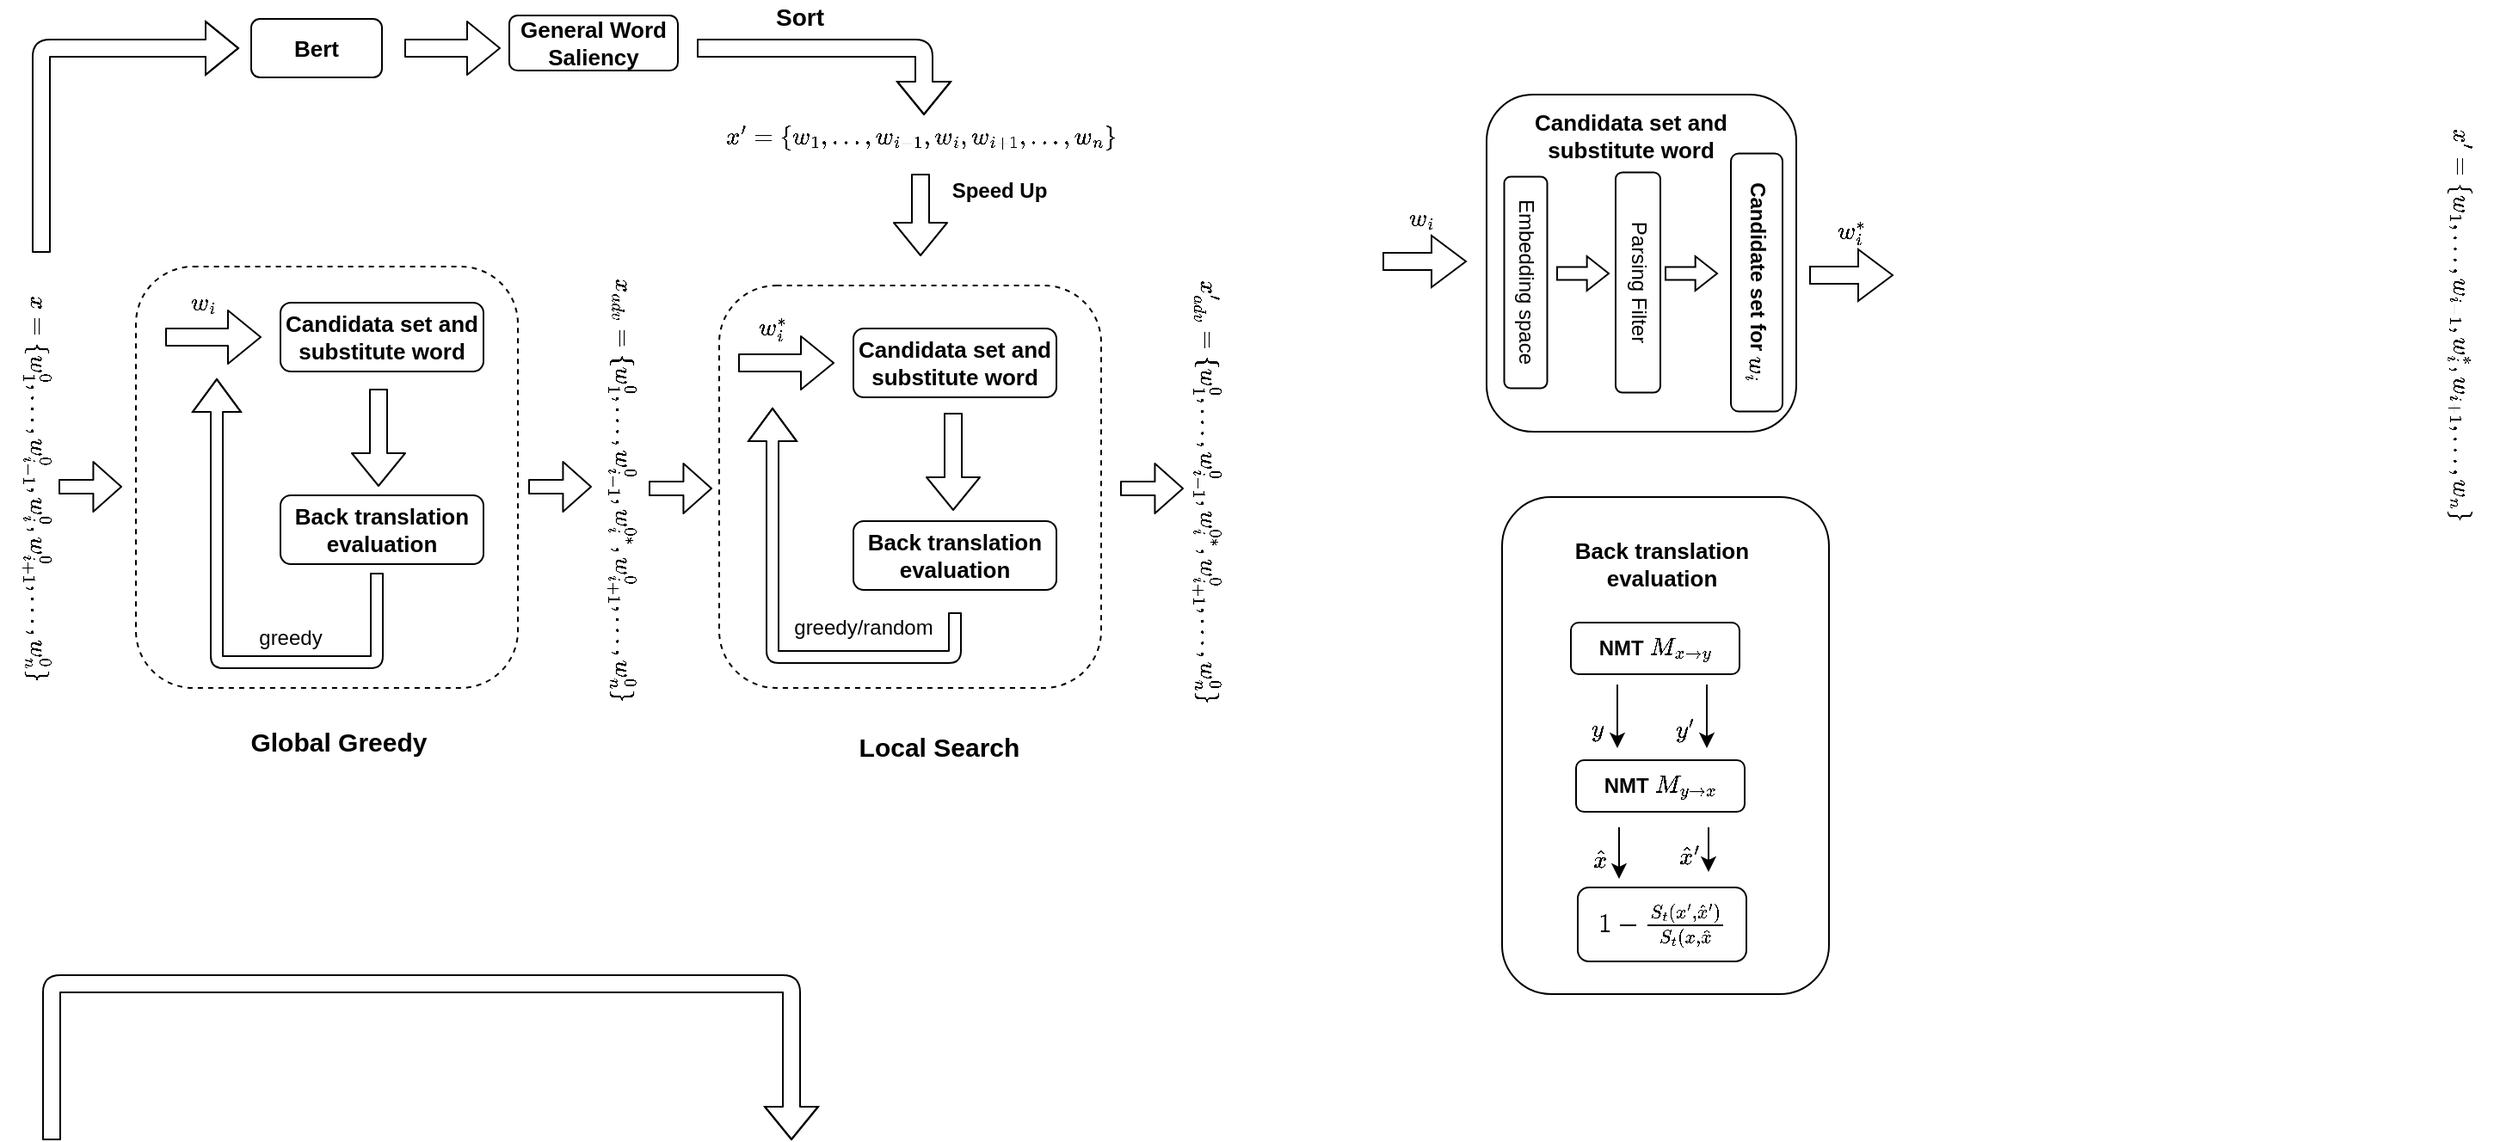 <mxfile version="14.2.7" type="github">
  <diagram id="RtHO7GpxdCiPIvidPPBW" name="Page-1">
    <mxGraphModel dx="1038" dy="548" grid="0" gridSize="10" guides="0" tooltips="1" connect="0" arrows="0" fold="1" page="1" pageScale="1" pageWidth="827" pageHeight="1169" math="1" shadow="0">
      <root>
        <mxCell id="0" />
        <mxCell id="1" parent="0" />
        <mxCell id="eq9NkoFH_JwomYph_lc1-87" value="" style="rounded=1;whiteSpace=wrap;html=1;labelBackgroundColor=none;glass=0;fillColor=none;" vertex="1" parent="1">
          <mxGeometry x="904" y="324" width="190" height="289" as="geometry" />
        </mxCell>
        <mxCell id="eq9NkoFH_JwomYph_lc1-74" value="" style="rounded=1;whiteSpace=wrap;html=1;glass=0;labelBackgroundColor=none;fillColor=none;dashed=1;" vertex="1" parent="1">
          <mxGeometry x="110" y="190" width="222" height="245" as="geometry" />
        </mxCell>
        <mxCell id="eq9NkoFH_JwomYph_lc1-73" value="" style="rounded=1;whiteSpace=wrap;html=1;glass=0;labelBackgroundColor=none;fillColor=none;dashed=1;" vertex="1" parent="1">
          <mxGeometry x="449" y="201" width="222" height="234" as="geometry" />
        </mxCell>
        <mxCell id="eq9NkoFH_JwomYph_lc1-9" value="" style="rounded=1;whiteSpace=wrap;html=1;labelBackgroundColor=none;glass=0;fillColor=none;" vertex="1" parent="1">
          <mxGeometry x="895" y="90" width="180" height="196" as="geometry" />
        </mxCell>
        <mxCell id="gSE59t6PXgKEy8AZ4u2M-23" value="Parsing Filter" style="rounded=1;whiteSpace=wrap;html=1;rotation=90;" parent="1" vertex="1">
          <mxGeometry x="919" y="186.25" width="128" height="26" as="geometry" />
        </mxCell>
        <mxCell id="gSE59t6PXgKEy8AZ4u2M-24" value="Embedding space" style="rounded=1;whiteSpace=wrap;html=1;rotation=90;" parent="1" vertex="1">
          <mxGeometry x="856.25" y="186.75" width="123" height="25" as="geometry" />
        </mxCell>
        <mxCell id="gSE59t6PXgKEy8AZ4u2M-25" value="&lt;b&gt;Candidate set for \(w_i\)&lt;/b&gt;" style="rounded=1;whiteSpace=wrap;html=1;rotation=90;" parent="1" vertex="1">
          <mxGeometry x="977" y="184.25" width="150" height="30" as="geometry" />
        </mxCell>
        <mxCell id="eq9NkoFH_JwomYph_lc1-5" value="&lt;span&gt;\(w^*_i\)&lt;/span&gt;" style="text;html=1;strokeColor=none;fillColor=none;align=center;verticalAlign=middle;whiteSpace=wrap;rounded=0;labelBackgroundColor=none;" vertex="1" parent="1">
          <mxGeometry x="1087" y="160" width="40" height="20" as="geometry" />
        </mxCell>
        <mxCell id="eq9NkoFH_JwomYph_lc1-10" value="&lt;b&gt;&lt;font style=&quot;font-size: 13px&quot;&gt;Candidata set and substitute word&lt;/font&gt;&lt;/b&gt;" style="text;html=1;strokeColor=none;fillColor=none;align=center;verticalAlign=middle;whiteSpace=wrap;rounded=0;glass=0;labelBackgroundColor=none;" vertex="1" parent="1">
          <mxGeometry x="909" y="94" width="140" height="40" as="geometry" />
        </mxCell>
        <mxCell id="eq9NkoFH_JwomYph_lc1-12" value="" style="shadow=0;dashed=0;align=center;verticalAlign=middle;shape=mxgraph.arrows2.arrow;dy=0.62;dx=12.67;notch=0;labelBackgroundColor=none;labelBorderColor=none;html=1;" vertex="1" parent="1">
          <mxGeometry x="936" y="184" width="30" height="20" as="geometry" />
        </mxCell>
        <mxCell id="eq9NkoFH_JwomYph_lc1-13" value="" style="shadow=0;dashed=0;align=center;verticalAlign=middle;shape=mxgraph.arrows2.arrow;dy=0.62;dx=12.67;notch=0;labelBackgroundColor=none;labelBorderColor=none;html=1;" vertex="1" parent="1">
          <mxGeometry x="999" y="184" width="30" height="20" as="geometry" />
        </mxCell>
        <mxCell id="eq9NkoFH_JwomYph_lc1-14" value="&lt;b&gt;&lt;font style=&quot;font-size: 15px&quot;&gt;Global Greedy&lt;/font&gt;&lt;/b&gt;" style="text;html=1;strokeColor=none;fillColor=none;align=center;verticalAlign=middle;whiteSpace=wrap;rounded=0;glass=0;labelBackgroundColor=none;" vertex="1" parent="1">
          <mxGeometry x="158" y="446" width="140" height="40" as="geometry" />
        </mxCell>
        <mxCell id="eq9NkoFH_JwomYph_lc1-16" value="&lt;span style=&quot;font-size: 15px&quot;&gt;&lt;b&gt;Local Search&lt;/b&gt;&lt;/span&gt;" style="text;html=1;strokeColor=none;fillColor=none;align=center;verticalAlign=middle;whiteSpace=wrap;rounded=0;glass=0;labelBackgroundColor=none;" vertex="1" parent="1">
          <mxGeometry x="507" y="449" width="140" height="40" as="geometry" />
        </mxCell>
        <mxCell id="eq9NkoFH_JwomYph_lc1-17" value="\(x = \{w^0_1,...,w^0_{i-1},w^0_{i},w^0_{i+1}&lt;br&gt;,...,w^0_{n}&lt;br&gt;\}\)" style="text;html=1;strokeColor=none;fillColor=none;align=center;verticalAlign=middle;rounded=0;glass=0;labelBackgroundColor=none;labelBorderColor=none;rotation=90;" vertex="1" parent="1">
          <mxGeometry x="-67" y="299" width="241" height="39" as="geometry" />
        </mxCell>
        <mxCell id="eq9NkoFH_JwomYph_lc1-19" value="&lt;b&gt;NMT \(M_{x\rightarrow&lt;br&gt;y}\)&lt;/b&gt;" style="rounded=1;whiteSpace=wrap;html=1;glass=0;labelBackgroundColor=none;fillColor=none;" vertex="1" parent="1">
          <mxGeometry x="944" y="397" width="98" height="30" as="geometry" />
        </mxCell>
        <mxCell id="eq9NkoFH_JwomYph_lc1-21" value="\(x&#39; = \{w_1,...,w_{i-1},w^*_{i},w_{i+1}&lt;br&gt;,...,w_{n}&lt;br&gt;\}\)" style="text;html=1;strokeColor=none;fillColor=none;align=center;verticalAlign=middle;rounded=0;glass=0;labelBackgroundColor=none;labelBorderColor=none;rotation=90;" vertex="1" parent="1">
          <mxGeometry x="1341" y="204" width="241" height="39" as="geometry" />
        </mxCell>
        <mxCell id="eq9NkoFH_JwomYph_lc1-22" value="&lt;b&gt;NMT \(M_{y\rightarrow&lt;br&gt;x}\)&lt;/b&gt;" style="rounded=1;whiteSpace=wrap;html=1;glass=0;labelBackgroundColor=none;fillColor=none;" vertex="1" parent="1">
          <mxGeometry x="947" y="477" width="98" height="30" as="geometry" />
        </mxCell>
        <mxCell id="eq9NkoFH_JwomYph_lc1-23" value="" style="endArrow=classic;html=1;entryX=1.111;entryY=1.111;entryDx=0;entryDy=0;entryPerimeter=0;" edge="1" parent="1" target="eq9NkoFH_JwomYph_lc1-24">
          <mxGeometry width="50" height="50" relative="1" as="geometry">
            <mxPoint x="971" y="433" as="sourcePoint" />
            <mxPoint x="971" y="486" as="targetPoint" />
          </mxGeometry>
        </mxCell>
        <mxCell id="eq9NkoFH_JwomYph_lc1-24" value="\(y\)" style="text;html=1;strokeColor=none;fillColor=none;align=center;verticalAlign=middle;whiteSpace=wrap;rounded=0;glass=0;labelBackgroundColor=none;" vertex="1" parent="1">
          <mxGeometry x="951" y="450" width="18" height="18" as="geometry" />
        </mxCell>
        <mxCell id="eq9NkoFH_JwomYph_lc1-25" value="\(y&#39;\)" style="text;html=1;strokeColor=none;fillColor=none;align=center;verticalAlign=middle;whiteSpace=wrap;rounded=0;glass=0;labelBackgroundColor=none;" vertex="1" parent="1">
          <mxGeometry x="1000" y="450" width="20" height="20" as="geometry" />
        </mxCell>
        <mxCell id="eq9NkoFH_JwomYph_lc1-26" value="" style="endArrow=classic;html=1;" edge="1" parent="1">
          <mxGeometry width="50" height="50" relative="1" as="geometry">
            <mxPoint x="1023" y="433" as="sourcePoint" />
            <mxPoint x="1023" y="470" as="targetPoint" />
          </mxGeometry>
        </mxCell>
        <mxCell id="eq9NkoFH_JwomYph_lc1-28" value="&lt;font style=&quot;font-size: 13px&quot;&gt;\(1 - \frac{S_t(x&#39;,\hat{x}&#39;)}{S_t(x,\hat{x}}\)&lt;/font&gt;" style="rounded=1;whiteSpace=wrap;html=1;glass=0;labelBackgroundColor=none;fillColor=none;" vertex="1" parent="1">
          <mxGeometry x="948" y="551" width="98" height="43" as="geometry" />
        </mxCell>
        <mxCell id="eq9NkoFH_JwomYph_lc1-29" value="" style="endArrow=classic;html=1;entryX=1.111;entryY=1.111;entryDx=0;entryDy=0;entryPerimeter=0;" edge="1" parent="1" target="eq9NkoFH_JwomYph_lc1-30">
          <mxGeometry width="50" height="50" relative="1" as="geometry">
            <mxPoint x="972" y="516" as="sourcePoint" />
            <mxPoint x="972" y="569" as="targetPoint" />
          </mxGeometry>
        </mxCell>
        <mxCell id="eq9NkoFH_JwomYph_lc1-30" value="\(\hat{x}\)" style="text;html=1;strokeColor=none;fillColor=none;align=center;verticalAlign=middle;whiteSpace=wrap;rounded=0;glass=0;labelBackgroundColor=none;" vertex="1" parent="1">
          <mxGeometry x="952" y="526" width="18" height="18" as="geometry" />
        </mxCell>
        <mxCell id="eq9NkoFH_JwomYph_lc1-31" value="\(\hat{x}&#39;\)" style="text;html=1;strokeColor=none;fillColor=none;align=center;verticalAlign=middle;whiteSpace=wrap;rounded=0;glass=0;labelBackgroundColor=none;" vertex="1" parent="1">
          <mxGeometry x="1003" y="523" width="20" height="20" as="geometry" />
        </mxCell>
        <mxCell id="eq9NkoFH_JwomYph_lc1-32" value="" style="endArrow=classic;html=1;" edge="1" parent="1">
          <mxGeometry width="50" height="50" relative="1" as="geometry">
            <mxPoint x="1024" y="516" as="sourcePoint" />
            <mxPoint x="1024" y="542" as="targetPoint" />
          </mxGeometry>
        </mxCell>
        <mxCell id="eq9NkoFH_JwomYph_lc1-35" value="&lt;b&gt;&lt;font style=&quot;font-size: 13px&quot;&gt;Back translation evaluation&lt;/font&gt;&lt;/b&gt;" style="text;html=1;strokeColor=none;fillColor=none;align=center;verticalAlign=middle;whiteSpace=wrap;rounded=0;glass=0;labelBackgroundColor=none;" vertex="1" parent="1">
          <mxGeometry x="927" y="343" width="140" height="40" as="geometry" />
        </mxCell>
        <mxCell id="eq9NkoFH_JwomYph_lc1-47" value="" style="shape=flexArrow;endArrow=classic;html=1;width=7;" edge="1" parent="1">
          <mxGeometry width="50" height="50" relative="1" as="geometry">
            <mxPoint x="250" y="368" as="sourcePoint" />
            <mxPoint x="157" y="255" as="targetPoint" />
            <Array as="points">
              <mxPoint x="250" y="420" />
              <mxPoint x="157" y="420" />
            </Array>
          </mxGeometry>
        </mxCell>
        <mxCell id="eq9NkoFH_JwomYph_lc1-4" value="&lt;span&gt;\(w_i\)&lt;/span&gt;" style="text;html=1;strokeColor=none;fillColor=none;align=center;verticalAlign=middle;whiteSpace=wrap;rounded=0;labelBackgroundColor=none;" vertex="1" parent="1">
          <mxGeometry x="129" y="201" width="40" height="20" as="geometry" />
        </mxCell>
        <mxCell id="eq9NkoFH_JwomYph_lc1-36" value="&lt;b&gt;&lt;font style=&quot;font-size: 13px&quot;&gt;Candidata set and substitute word&lt;/font&gt;&lt;/b&gt;" style="rounded=1;whiteSpace=wrap;html=1;glass=0;labelBackgroundColor=none;fillColor=none;" vertex="1" parent="1">
          <mxGeometry x="194" y="211" width="118" height="40" as="geometry" />
        </mxCell>
        <mxCell id="eq9NkoFH_JwomYph_lc1-38" value="&lt;b&gt;&lt;font style=&quot;font-size: 13px&quot;&gt;Back translation evaluation&lt;/font&gt;&lt;/b&gt;" style="rounded=1;whiteSpace=wrap;html=1;glass=0;labelBackgroundColor=none;fillColor=none;" vertex="1" parent="1">
          <mxGeometry x="194" y="323" width="118" height="40" as="geometry" />
        </mxCell>
        <mxCell id="eq9NkoFH_JwomYph_lc1-46" value="" style="shape=flexArrow;endArrow=classic;html=1;" edge="1" parent="1">
          <mxGeometry width="50" height="50" relative="1" as="geometry">
            <mxPoint x="127" y="231" as="sourcePoint" />
            <mxPoint x="183" y="231" as="targetPoint" />
          </mxGeometry>
        </mxCell>
        <mxCell id="eq9NkoFH_JwomYph_lc1-48" value="" style="shape=flexArrow;endArrow=classic;html=1;" edge="1" parent="1">
          <mxGeometry width="50" height="50" relative="1" as="geometry">
            <mxPoint x="251" y="261" as="sourcePoint" />
            <mxPoint x="251" y="318" as="targetPoint" />
          </mxGeometry>
        </mxCell>
        <mxCell id="eq9NkoFH_JwomYph_lc1-49" value="\(x_{adv} = \{w^0_1,...,w^0_{i-1},w^{0*}_{i},w^0_{i+1}&lt;br&gt;,...,w^0_{n}&lt;br&gt;\}\)" style="text;html=1;strokeColor=none;fillColor=none;align=center;verticalAlign=middle;rounded=0;glass=0;labelBackgroundColor=none;labelBorderColor=none;rotation=90;" vertex="1" parent="1">
          <mxGeometry x="273" y="300" width="241" height="39" as="geometry" />
        </mxCell>
        <mxCell id="eq9NkoFH_JwomYph_lc1-51" value="" style="shape=flexArrow;endArrow=classic;html=1;" edge="1" parent="1">
          <mxGeometry width="50" height="50" relative="1" as="geometry">
            <mxPoint x="61" y="698" as="sourcePoint" />
            <mxPoint x="491" y="698" as="targetPoint" />
            <Array as="points">
              <mxPoint x="61" y="607" />
              <mxPoint x="491" y="607" />
            </Array>
          </mxGeometry>
        </mxCell>
        <mxCell id="eq9NkoFH_JwomYph_lc1-52" value="&lt;b&gt;&lt;font style=&quot;font-size: 13px&quot;&gt;General Word Saliency&lt;/font&gt;&lt;/b&gt;" style="rounded=1;whiteSpace=wrap;html=1;glass=0;labelBackgroundColor=none;fillColor=none;" vertex="1" parent="1">
          <mxGeometry x="327" y="44" width="98" height="32" as="geometry" />
        </mxCell>
        <mxCell id="eq9NkoFH_JwomYph_lc1-53" value="" style="shape=flexArrow;endArrow=classic;html=1;width=7;" edge="1" parent="1">
          <mxGeometry width="50" height="50" relative="1" as="geometry">
            <mxPoint x="586" y="391" as="sourcePoint" />
            <mxPoint x="480" y="272" as="targetPoint" />
            <Array as="points">
              <mxPoint x="586" y="417" />
              <mxPoint x="480" y="417" />
            </Array>
          </mxGeometry>
        </mxCell>
        <mxCell id="eq9NkoFH_JwomYph_lc1-54" value="&lt;span&gt;\(w^*_i\)&lt;/span&gt;" style="text;html=1;strokeColor=none;fillColor=none;align=center;verticalAlign=middle;whiteSpace=wrap;rounded=0;labelBackgroundColor=none;" vertex="1" parent="1">
          <mxGeometry x="460" y="216" width="40" height="20" as="geometry" />
        </mxCell>
        <mxCell id="eq9NkoFH_JwomYph_lc1-55" value="&lt;b&gt;&lt;font style=&quot;font-size: 13px&quot;&gt;Candidata set and substitute word&lt;/font&gt;&lt;/b&gt;" style="rounded=1;whiteSpace=wrap;html=1;glass=0;labelBackgroundColor=none;fillColor=none;" vertex="1" parent="1">
          <mxGeometry x="527" y="226" width="118" height="40" as="geometry" />
        </mxCell>
        <mxCell id="eq9NkoFH_JwomYph_lc1-56" value="&lt;b&gt;&lt;font style=&quot;font-size: 13px&quot;&gt;Back translation evaluation&lt;/font&gt;&lt;/b&gt;" style="rounded=1;whiteSpace=wrap;html=1;glass=0;labelBackgroundColor=none;fillColor=none;" vertex="1" parent="1">
          <mxGeometry x="527" y="338" width="118" height="40" as="geometry" />
        </mxCell>
        <mxCell id="eq9NkoFH_JwomYph_lc1-57" value="" style="shape=flexArrow;endArrow=classic;html=1;" edge="1" parent="1">
          <mxGeometry width="50" height="50" relative="1" as="geometry">
            <mxPoint x="460" y="246" as="sourcePoint" />
            <mxPoint x="516" y="246" as="targetPoint" />
          </mxGeometry>
        </mxCell>
        <mxCell id="eq9NkoFH_JwomYph_lc1-58" value="" style="shape=flexArrow;endArrow=classic;html=1;" edge="1" parent="1">
          <mxGeometry width="50" height="50" relative="1" as="geometry">
            <mxPoint x="585" y="275" as="sourcePoint" />
            <mxPoint x="585" y="332" as="targetPoint" />
          </mxGeometry>
        </mxCell>
        <mxCell id="eq9NkoFH_JwomYph_lc1-60" value="" style="shape=flexArrow;endArrow=classic;html=1;" edge="1" parent="1">
          <mxGeometry width="50" height="50" relative="1" as="geometry">
            <mxPoint x="55" y="182" as="sourcePoint" />
            <mxPoint x="170" y="63" as="targetPoint" />
            <Array as="points">
              <mxPoint x="55" y="63" />
            </Array>
          </mxGeometry>
        </mxCell>
        <mxCell id="eq9NkoFH_JwomYph_lc1-61" value="" style="shape=flexArrow;endArrow=classic;html=1;" edge="1" parent="1">
          <mxGeometry width="50" height="50" relative="1" as="geometry">
            <mxPoint x="436" y="63" as="sourcePoint" />
            <mxPoint x="568" y="102" as="targetPoint" />
            <Array as="points">
              <mxPoint x="568" y="63" />
            </Array>
          </mxGeometry>
        </mxCell>
        <mxCell id="eq9NkoFH_JwomYph_lc1-63" value="&lt;font style=&quot;font-size: 14px&quot;&gt;&lt;b&gt;Sort&lt;/b&gt;&lt;/font&gt;" style="text;html=1;strokeColor=none;fillColor=none;align=center;verticalAlign=middle;whiteSpace=wrap;rounded=0;glass=0;labelBackgroundColor=none;" vertex="1" parent="1">
          <mxGeometry x="476" y="35" width="40" height="20" as="geometry" />
        </mxCell>
        <mxCell id="eq9NkoFH_JwomYph_lc1-65" value="&lt;b&gt;&lt;font style=&quot;font-size: 13px&quot;&gt;Bert&lt;/font&gt;&lt;/b&gt;" style="rounded=1;whiteSpace=wrap;html=1;glass=0;labelBackgroundColor=none;fillColor=none;" vertex="1" parent="1">
          <mxGeometry x="177" y="46" width="76" height="34" as="geometry" />
        </mxCell>
        <mxCell id="eq9NkoFH_JwomYph_lc1-66" value="" style="shape=flexArrow;endArrow=classic;html=1;" edge="1" parent="1">
          <mxGeometry width="50" height="50" relative="1" as="geometry">
            <mxPoint x="266" y="63" as="sourcePoint" />
            <mxPoint x="322" y="63" as="targetPoint" />
          </mxGeometry>
        </mxCell>
        <mxCell id="eq9NkoFH_JwomYph_lc1-67" value="\(x&#39; = \{w_1,...,w_{i-1},w_{i},w_{i+1}&lt;br&gt;,...,w_{n}&lt;br&gt;\}\)" style="text;html=1;strokeColor=none;fillColor=none;align=center;verticalAlign=middle;rounded=0;glass=0;labelBackgroundColor=none;labelBorderColor=none;rotation=0;" vertex="1" parent="1">
          <mxGeometry x="445" y="95" width="241" height="39" as="geometry" />
        </mxCell>
        <mxCell id="eq9NkoFH_JwomYph_lc1-68" value="" style="shape=flexArrow;endArrow=classic;html=1;" edge="1" parent="1">
          <mxGeometry width="50" height="50" relative="1" as="geometry">
            <mxPoint x="566" y="136" as="sourcePoint" />
            <mxPoint x="566" y="184" as="targetPoint" />
          </mxGeometry>
        </mxCell>
        <mxCell id="eq9NkoFH_JwomYph_lc1-69" value="&lt;b&gt;Speed Up&lt;/b&gt;" style="text;html=1;strokeColor=none;fillColor=none;align=center;verticalAlign=middle;whiteSpace=wrap;rounded=0;glass=0;labelBackgroundColor=none;" vertex="1" parent="1">
          <mxGeometry x="582" y="137" width="60" height="18" as="geometry" />
        </mxCell>
        <mxCell id="eq9NkoFH_JwomYph_lc1-70" value="\(x&#39;_{adv} = \{w^0_1,...,w^0_{i-1},w^{0*}_{i},w^0_{i+1}&lt;br&gt;,...,w^0_{n}&lt;br&gt;\}\)" style="text;html=1;strokeColor=none;fillColor=none;align=center;verticalAlign=middle;rounded=0;glass=0;labelBackgroundColor=none;labelBorderColor=none;rotation=90;" vertex="1" parent="1">
          <mxGeometry x="613" y="301" width="241" height="39" as="geometry" />
        </mxCell>
        <mxCell id="eq9NkoFH_JwomYph_lc1-75" value="greedy" style="text;html=1;strokeColor=none;fillColor=none;align=center;verticalAlign=middle;whiteSpace=wrap;rounded=0;glass=0;labelBackgroundColor=none;" vertex="1" parent="1">
          <mxGeometry x="180" y="396" width="40" height="20" as="geometry" />
        </mxCell>
        <mxCell id="eq9NkoFH_JwomYph_lc1-76" value="greedy/random" style="text;html=1;strokeColor=none;fillColor=none;align=center;verticalAlign=middle;whiteSpace=wrap;rounded=0;glass=0;labelBackgroundColor=none;" vertex="1" parent="1">
          <mxGeometry x="513" y="390" width="40" height="20" as="geometry" />
        </mxCell>
        <mxCell id="eq9NkoFH_JwomYph_lc1-77" value="" style="shape=flexArrow;endArrow=classic;html=1;width=8.095;endSize=5.095;" edge="1" parent="1">
          <mxGeometry width="50" height="50" relative="1" as="geometry">
            <mxPoint x="65" y="318" as="sourcePoint" />
            <mxPoint x="102" y="318" as="targetPoint" />
          </mxGeometry>
        </mxCell>
        <mxCell id="eq9NkoFH_JwomYph_lc1-78" value="" style="shape=flexArrow;endArrow=classic;html=1;width=8.095;endSize=5.095;" edge="1" parent="1">
          <mxGeometry width="50" height="50" relative="1" as="geometry">
            <mxPoint x="338" y="318" as="sourcePoint" />
            <mxPoint x="375" y="318" as="targetPoint" />
          </mxGeometry>
        </mxCell>
        <mxCell id="eq9NkoFH_JwomYph_lc1-80" value="" style="shape=flexArrow;endArrow=classic;html=1;width=8.095;endSize=5.095;" edge="1" parent="1">
          <mxGeometry width="50" height="50" relative="1" as="geometry">
            <mxPoint x="408" y="319" as="sourcePoint" />
            <mxPoint x="445" y="319" as="targetPoint" />
          </mxGeometry>
        </mxCell>
        <mxCell id="eq9NkoFH_JwomYph_lc1-81" value="" style="shape=flexArrow;endArrow=classic;html=1;width=8.095;endSize=5.095;" edge="1" parent="1">
          <mxGeometry width="50" height="50" relative="1" as="geometry">
            <mxPoint x="682" y="319" as="sourcePoint" />
            <mxPoint x="719" y="319" as="targetPoint" />
          </mxGeometry>
        </mxCell>
        <mxCell id="eq9NkoFH_JwomYph_lc1-84" value="" style="shadow=0;dashed=0;align=center;verticalAlign=middle;shape=mxgraph.arrows2.arrow;dy=0.67;dx=20;notch=0;labelBackgroundColor=none;labelBorderColor=none;html=1;" vertex="1" parent="1">
          <mxGeometry x="835" y="172" width="48" height="30" as="geometry" />
        </mxCell>
        <mxCell id="eq9NkoFH_JwomYph_lc1-85" value="" style="shadow=0;dashed=0;align=center;verticalAlign=middle;shape=mxgraph.arrows2.arrow;dy=0.67;dx=20;notch=0;labelBackgroundColor=none;labelBorderColor=none;html=1;" vertex="1" parent="1">
          <mxGeometry x="1083" y="180" width="48" height="30" as="geometry" />
        </mxCell>
        <mxCell id="eq9NkoFH_JwomYph_lc1-86" value="&lt;span&gt;\(w_i\)&lt;/span&gt;" style="text;html=1;strokeColor=none;fillColor=none;align=center;verticalAlign=middle;whiteSpace=wrap;rounded=0;labelBackgroundColor=none;" vertex="1" parent="1">
          <mxGeometry x="837" y="152" width="40" height="20" as="geometry" />
        </mxCell>
      </root>
    </mxGraphModel>
  </diagram>
</mxfile>
